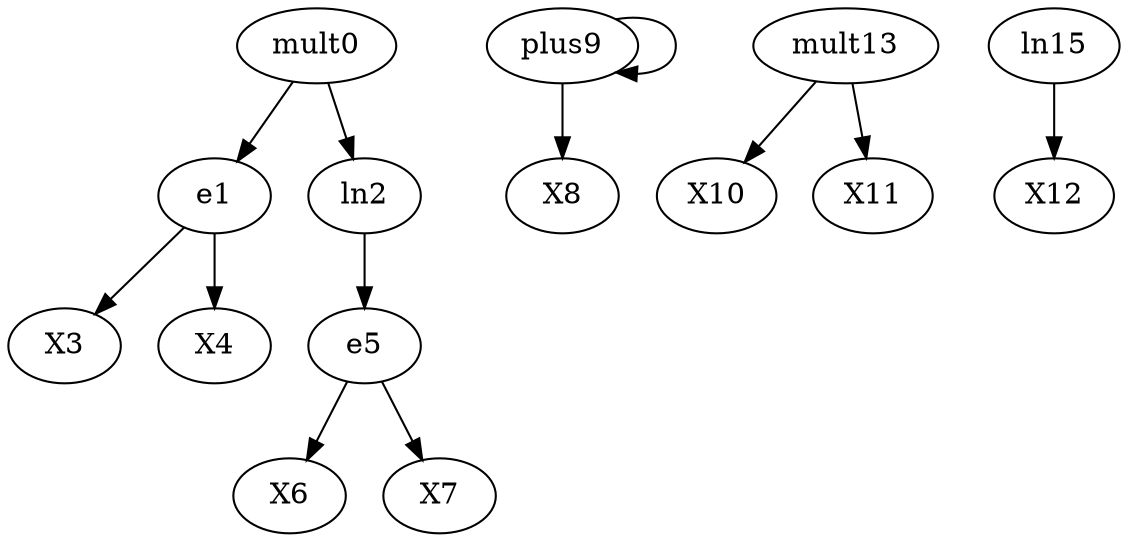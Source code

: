 digraph T {
	mult0 -> e1;
	mult0 -> ln2;
	e1 -> X3;
	e1 -> X4;
	ln2 -> e5;
	e5 -> X6;
	e5 -> X7;
	plus9 -> X8;
	plus9 -> plus9;
	mult13 -> X10;
	mult13 -> X11;
	ln15 -> X12;
}
